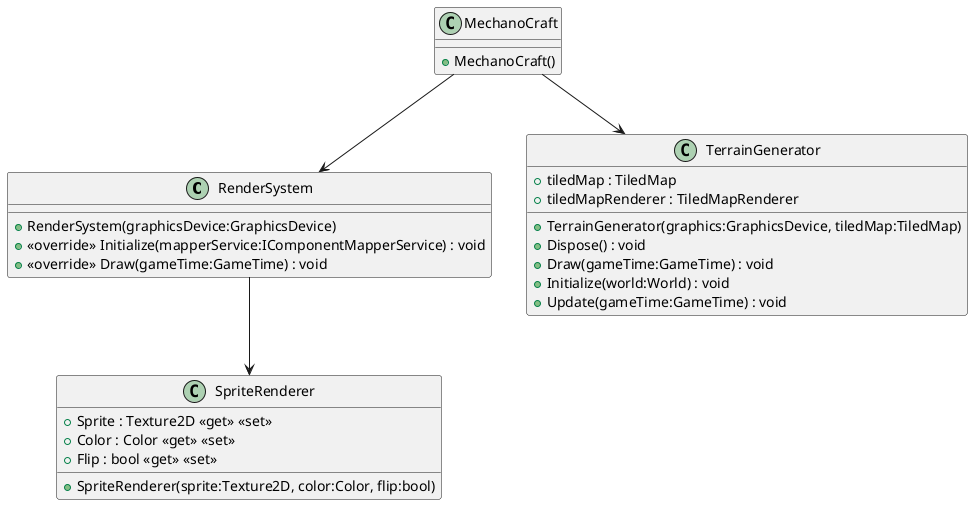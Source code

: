 @startuml
class RenderSystem {
    + RenderSystem(graphicsDevice:GraphicsDevice)
    + <<override>> Initialize(mapperService:IComponentMapperService) : void
    + <<override>> Draw(gameTime:GameTime) : void
}
RenderSystem --> SpriteRenderer
class SpriteRenderer {
    + Sprite : Texture2D <<get>> <<set>>
    + Color : Color <<get>> <<set>>
    + Flip : bool <<get>> <<set>>
    + SpriteRenderer(sprite:Texture2D, color:Color, flip:bool)
}
class TerrainGenerator {
    + tiledMap : TiledMap
    + tiledMapRenderer : TiledMapRenderer
    + TerrainGenerator(graphics:GraphicsDevice, tiledMap:TiledMap)
    + Dispose() : void
    + Draw(gameTime:GameTime) : void
    + Initialize(world:World) : void
    + Update(gameTime:GameTime) : void
}

class MechanoCraft {
    + MechanoCraft()
}
MechanoCraft --> TerrainGenerator
MechanoCraft --> RenderSystem

@enduml
